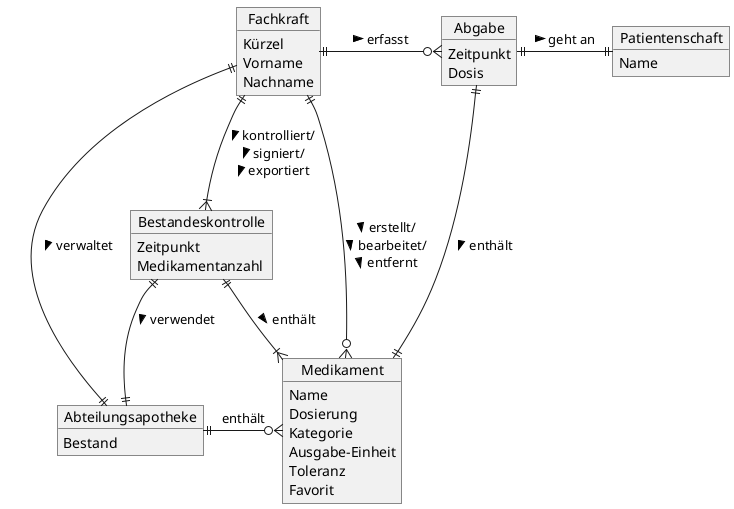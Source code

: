 # Drugstore Fachklassen

Erster Wurf, kein korrektes UML

@startuml

object Fachkraft
object Abgabe
object Patientenschaft
object Bestandeskontrolle
object Abteilungsapotheke
object Medikament

Fachkraft : Kürzel
Fachkraft : Vorname
Fachkraft : Nachname
Abgabe : Zeitpunkt
Abgabe : Dosis
Patientenschaft : Name
Bestandeskontrolle : Zeitpunkt
Bestandeskontrolle : Medikamentanzahl
Abteilungsapotheke : Bestand
Medikament : Name
Medikament : Dosierung
Medikament : Kategorie
Medikament : Ausgabe-Einheit
Medikament : Toleranz
Medikament : Favorit

' Eine Fachkraft erfasst 0-n Abgaben
Fachkraft ||-right-o{ Abgabe: > erfasst
' Eine Abgabe geht an eine Patientenschaft
Abgabe ||-right-|| Patientenschaft: > geht an
' Eine Abgabe enthält eine Medikament
Abgabe ||-down-|| Medikament: > enthält

' Eine Abteilungsapotheke enthält 0-n Medikamente
Abteilungsapotheke ||-right-o{ Medikament: enthält
' Eine Fachkraft signiert 1-n Bestandeskontrollen
Fachkraft ||-down-|{ Bestandeskontrolle: > kontrolliert/\n> signiert/\n> exportiert

' Eine Bestandeskontrolle verwendet eine Abteilungsapotheke
Bestandeskontrolle ||--|| Abteilungsapotheke: > verwendet
' Eine Bestandeskontrolle enthält 1-n Medikamente
Bestandeskontrolle ||--|{ Medikament: > enthält

' Eine Fachkraft verwaltet eine Abteilungsapotheke
Fachkraft ||--|| Abteilungsapotheke: > verwaltet
' Eine erstellt 0-n Medikamente
Fachkraft ||--o{ Medikament: > erstellt/\n> bearbeitet/\n> entfernt

@enduml

